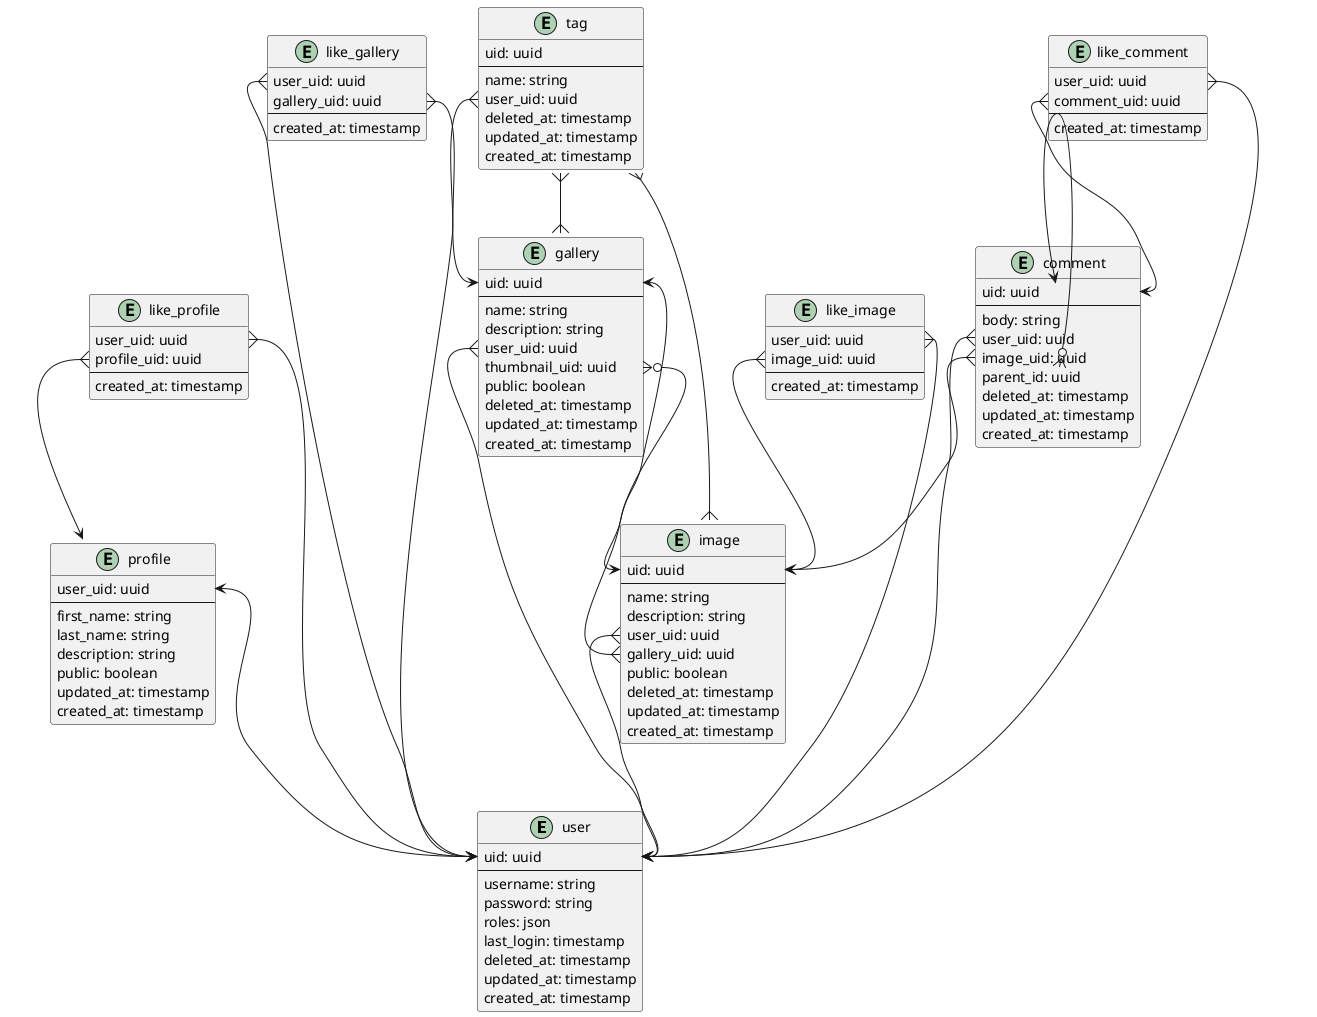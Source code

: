 @startuml schema

entity user {
  uid: uuid
  ---
  username: string
  password: string
  roles: json
  last_login: timestamp
  deleted_at: timestamp
  updated_at: timestamp
  created_at: timestamp
}

entity profile {
  user_uid: uuid
  ---
  first_name: string
  last_name: string
  description: string
  public: boolean
  updated_at: timestamp
  created_at: timestamp
}

entity gallery {
  uid: uuid
  ---
  name: string
  description: string
  user_uid: uuid
  thumbnail_uid: uuid
  public: boolean
  deleted_at: timestamp
  updated_at: timestamp
  created_at: timestamp
}

entity image {
  uid: uuid
  ---
  name: string
  description: string
  user_uid: uuid
  gallery_uid: uuid
  public: boolean
  deleted_at: timestamp
  updated_at: timestamp
  created_at: timestamp
}

entity tag {
  uid: uuid
  ---
  name: string
  user_uid: uuid
  deleted_at: timestamp
  updated_at: timestamp
  created_at: timestamp
}

entity comment {
  uid: uuid
  ---
  body: string
  user_uid: uuid
  image_uid: uuid
  parent_id: uuid
  deleted_at: timestamp
  updated_at: timestamp
  created_at: timestamp
}


entity like_profile {
  user_uid: uuid
  profile_uid: uuid
  ---
  created_at: timestamp
}

entity like_gallery {
  user_uid: uuid
  gallery_uid: uuid
  ---
  created_at: timestamp
}

entity like_image {
  user_uid: uuid
  image_uid: uuid
  ---
  created_at: timestamp
}

entity like_comment {
  user_uid: uuid
  comment_uid: uuid
  ---
  created_at: timestamp
}


profile::user_uid <--> user::uid

gallery::user_uid }--> user::uid
gallery::thumbnail_uid }o--> image::uid

image::user_uid }--> user::uid
image::gallery_uid }--> gallery::uid

tag::user_uid }--> user::uid

comment::user_uid }--> user::uid
comment::image_uid }--> image::uid
comment::parent_id }o--> comment::uid

like_profile::profile_uid }--> profile::uid
like_profile::user_uid }--> user::uid

like_gallery::user_uid }--> user::uid
like_gallery::gallery_uid }--> gallery::uid

like_image::user_uid }--> user::uid
like_image::image_uid }--> image::uid

like_comment::user_uid }--> user::uid
like_comment::comment_uid }--> comment::uid

tag }--{ gallery
tag }--{ image

@enduml